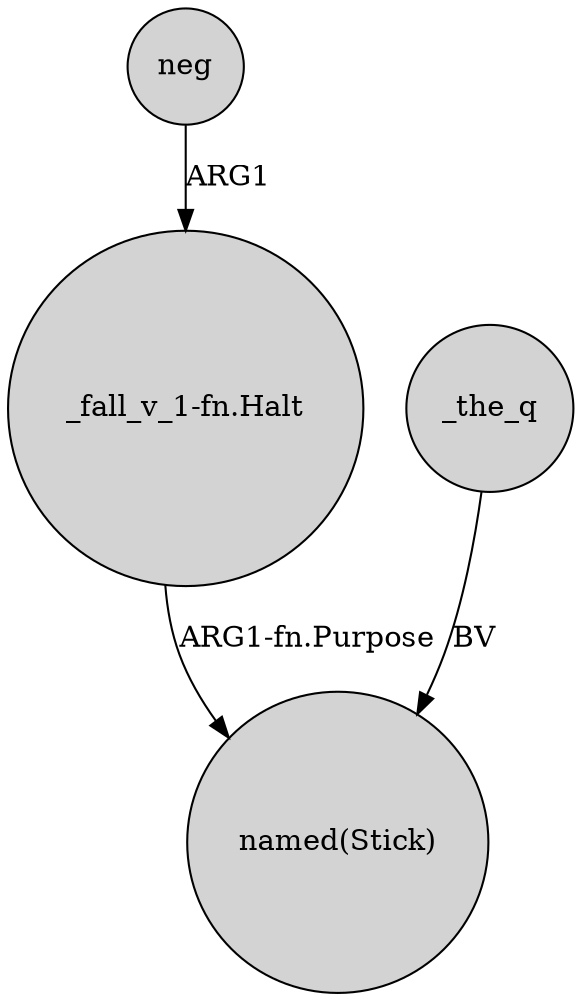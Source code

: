 digraph {
	node [shape=circle style=filled]
	neg -> "_fall_v_1-fn.Halt" [label=ARG1]
	_the_q -> "named(Stick)" [label=BV]
	"_fall_v_1-fn.Halt" -> "named(Stick)" [label="ARG1-fn.Purpose"]
}
